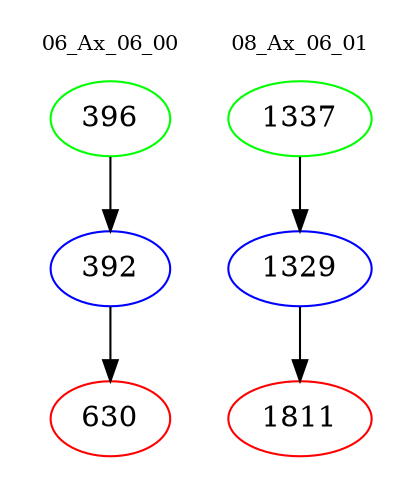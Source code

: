 digraph{
subgraph cluster_0 {
color = white
label = "06_Ax_06_00";
fontsize=10;
T0_396 [label="396", color="green"]
T0_396 -> T0_392 [color="black"]
T0_392 [label="392", color="blue"]
T0_392 -> T0_630 [color="black"]
T0_630 [label="630", color="red"]
}
subgraph cluster_1 {
color = white
label = "08_Ax_06_01";
fontsize=10;
T1_1337 [label="1337", color="green"]
T1_1337 -> T1_1329 [color="black"]
T1_1329 [label="1329", color="blue"]
T1_1329 -> T1_1811 [color="black"]
T1_1811 [label="1811", color="red"]
}
}
